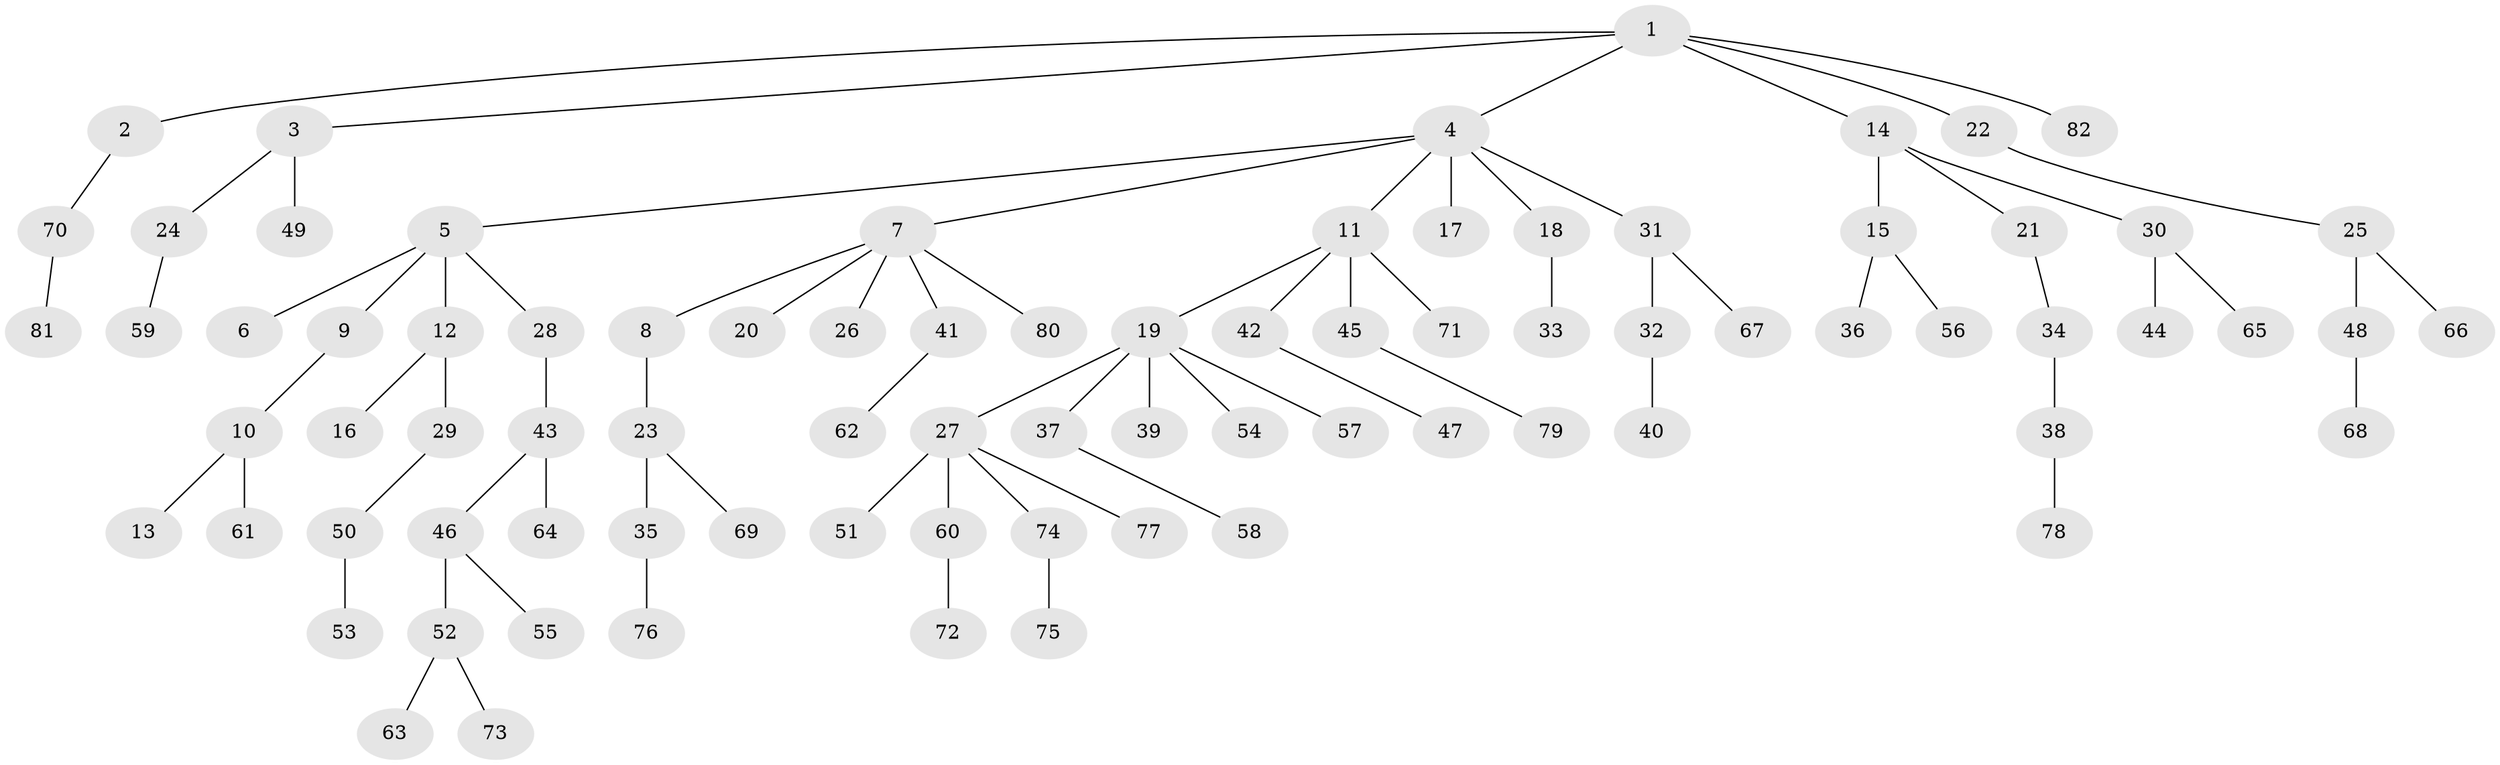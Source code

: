// coarse degree distribution, {6: 0.03773584905660377, 2: 0.33962264150943394, 5: 0.05660377358490566, 1: 0.49056603773584906, 4: 0.05660377358490566, 3: 0.018867924528301886}
// Generated by graph-tools (version 1.1) at 2025/42/03/06/25 10:42:05]
// undirected, 82 vertices, 81 edges
graph export_dot {
graph [start="1"]
  node [color=gray90,style=filled];
  1;
  2;
  3;
  4;
  5;
  6;
  7;
  8;
  9;
  10;
  11;
  12;
  13;
  14;
  15;
  16;
  17;
  18;
  19;
  20;
  21;
  22;
  23;
  24;
  25;
  26;
  27;
  28;
  29;
  30;
  31;
  32;
  33;
  34;
  35;
  36;
  37;
  38;
  39;
  40;
  41;
  42;
  43;
  44;
  45;
  46;
  47;
  48;
  49;
  50;
  51;
  52;
  53;
  54;
  55;
  56;
  57;
  58;
  59;
  60;
  61;
  62;
  63;
  64;
  65;
  66;
  67;
  68;
  69;
  70;
  71;
  72;
  73;
  74;
  75;
  76;
  77;
  78;
  79;
  80;
  81;
  82;
  1 -- 2;
  1 -- 3;
  1 -- 4;
  1 -- 14;
  1 -- 22;
  1 -- 82;
  2 -- 70;
  3 -- 24;
  3 -- 49;
  4 -- 5;
  4 -- 7;
  4 -- 11;
  4 -- 17;
  4 -- 18;
  4 -- 31;
  5 -- 6;
  5 -- 9;
  5 -- 12;
  5 -- 28;
  7 -- 8;
  7 -- 20;
  7 -- 26;
  7 -- 41;
  7 -- 80;
  8 -- 23;
  9 -- 10;
  10 -- 13;
  10 -- 61;
  11 -- 19;
  11 -- 42;
  11 -- 45;
  11 -- 71;
  12 -- 16;
  12 -- 29;
  14 -- 15;
  14 -- 21;
  14 -- 30;
  15 -- 36;
  15 -- 56;
  18 -- 33;
  19 -- 27;
  19 -- 37;
  19 -- 39;
  19 -- 54;
  19 -- 57;
  21 -- 34;
  22 -- 25;
  23 -- 35;
  23 -- 69;
  24 -- 59;
  25 -- 48;
  25 -- 66;
  27 -- 51;
  27 -- 60;
  27 -- 74;
  27 -- 77;
  28 -- 43;
  29 -- 50;
  30 -- 44;
  30 -- 65;
  31 -- 32;
  31 -- 67;
  32 -- 40;
  34 -- 38;
  35 -- 76;
  37 -- 58;
  38 -- 78;
  41 -- 62;
  42 -- 47;
  43 -- 46;
  43 -- 64;
  45 -- 79;
  46 -- 52;
  46 -- 55;
  48 -- 68;
  50 -- 53;
  52 -- 63;
  52 -- 73;
  60 -- 72;
  70 -- 81;
  74 -- 75;
}
